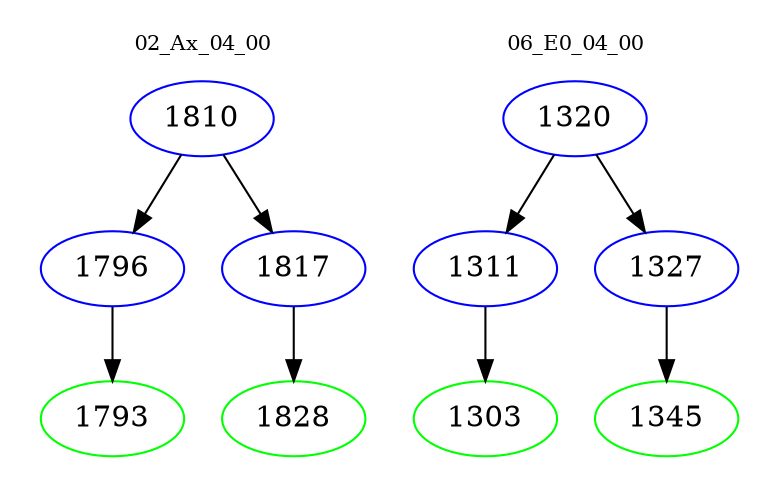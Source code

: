 digraph{
subgraph cluster_0 {
color = white
label = "02_Ax_04_00";
fontsize=10;
T0_1810 [label="1810", color="blue"]
T0_1810 -> T0_1796 [color="black"]
T0_1796 [label="1796", color="blue"]
T0_1796 -> T0_1793 [color="black"]
T0_1793 [label="1793", color="green"]
T0_1810 -> T0_1817 [color="black"]
T0_1817 [label="1817", color="blue"]
T0_1817 -> T0_1828 [color="black"]
T0_1828 [label="1828", color="green"]
}
subgraph cluster_1 {
color = white
label = "06_E0_04_00";
fontsize=10;
T1_1320 [label="1320", color="blue"]
T1_1320 -> T1_1311 [color="black"]
T1_1311 [label="1311", color="blue"]
T1_1311 -> T1_1303 [color="black"]
T1_1303 [label="1303", color="green"]
T1_1320 -> T1_1327 [color="black"]
T1_1327 [label="1327", color="blue"]
T1_1327 -> T1_1345 [color="black"]
T1_1345 [label="1345", color="green"]
}
}
